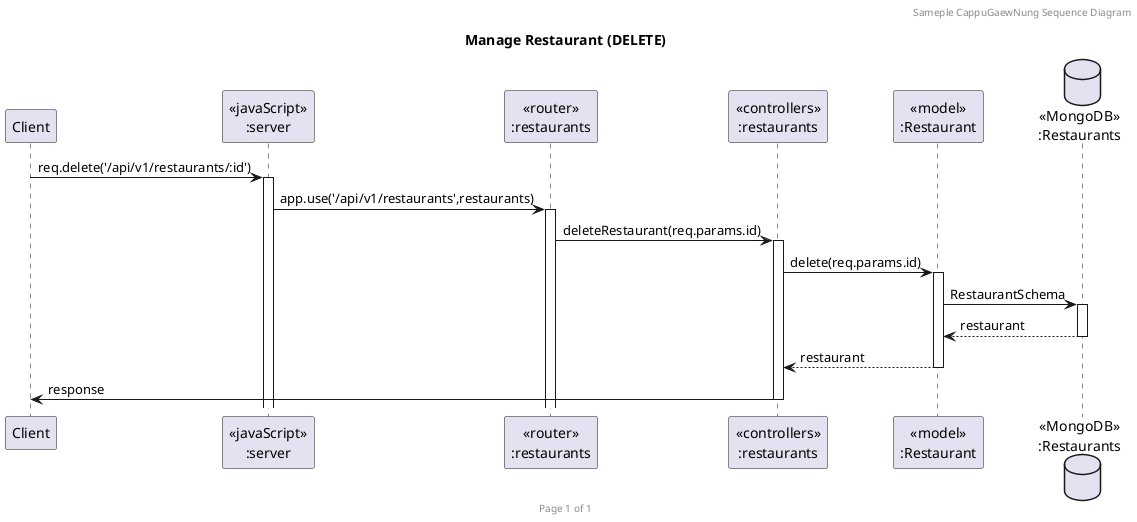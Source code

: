@startuml Manage Restaurant (DELETE)

header Sameple CappuGaewNung Sequence Diagram
footer Page %page% of %lastpage%
title "Manage Restaurant (DELETE)"

participant "Client" as client
participant "<<javaScript>>\n:server" as server
participant "<<router>>\n:restaurants" as routerRestaurants
participant "<<controllers>>\n:restaurants" as controllersRestaurants
participant "<<model>>\n:Restaurant" as modelRestaurant
database "<<MongoDB>>\n:Restaurants" as RestaurantsDatabase

client->server ++:req.delete('/api/v1/restaurants/:id')
server->routerRestaurants ++:app.use('/api/v1/restaurants',restaurants)
routerRestaurants -> controllersRestaurants ++:deleteRestaurant(req.params.id)
controllersRestaurants->modelRestaurant ++:delete(req.params.id)
modelRestaurant ->RestaurantsDatabase ++: RestaurantSchema
RestaurantsDatabase --> modelRestaurant --: restaurant
controllersRestaurants <-- modelRestaurant --:restaurant
controllersRestaurants->client --:response

@enduml
